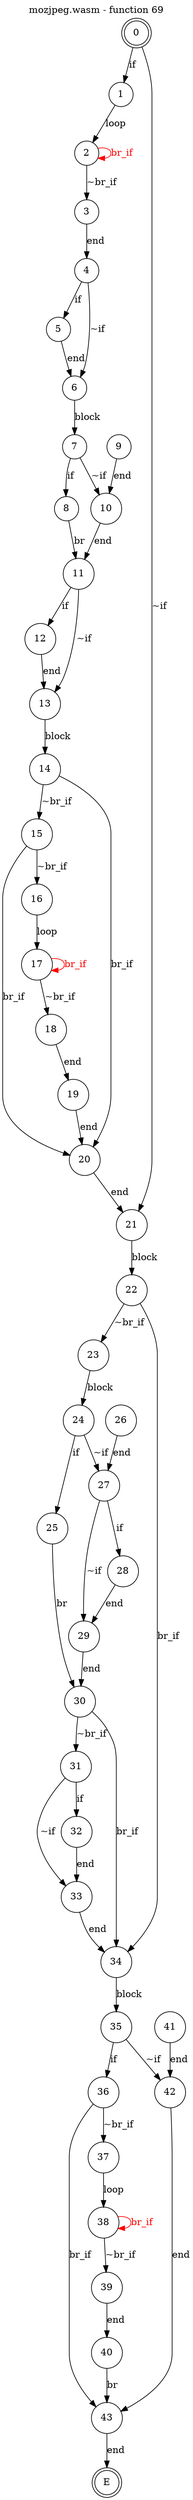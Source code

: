 digraph finite_state_machine {
    label = "mozjpeg.wasm - function 69"
    labelloc =  t
    labelfontsize = 16
    labelfontcolor = black
    labelfontname = "Helvetica"
    node [shape = doublecircle]; 0 E ;
    node [shape = circle];
    0 -> 1[label="if"];
    0 -> 21[label="~if"];
    1 -> 2[label="loop"];
    2 -> 3[label="~br_if"];
    2 -> 2[color="red" fontcolor="red" label="br_if"];
    3 -> 4[label="end"];
    4 -> 5[label="if"];
    4 -> 6[label="~if"];
    5 -> 6[label="end"];
    6 -> 7[label="block"];
    7 -> 8[label="if"];
    7 -> 10[label="~if"];
    8 -> 11[label="br"];
    9 -> 10[label="end"];
    10 -> 11[label="end"];
    11 -> 12[label="if"];
    11 -> 13[label="~if"];
    12 -> 13[label="end"];
    13 -> 14[label="block"];
    14 -> 15[label="~br_if"];
    14 -> 20[label="br_if"];
    15 -> 16[label="~br_if"];
    15 -> 20[label="br_if"];
    16 -> 17[label="loop"];
    17 -> 18[label="~br_if"];
    17 -> 17[color="red" fontcolor="red" label="br_if"];
    18 -> 19[label="end"];
    19 -> 20[label="end"];
    20 -> 21[label="end"];
    21 -> 22[label="block"];
    22 -> 23[label="~br_if"];
    22 -> 34[label="br_if"];
    23 -> 24[label="block"];
    24 -> 25[label="if"];
    24 -> 27[label="~if"];
    25 -> 30[label="br"];
    26 -> 27[label="end"];
    27 -> 28[label="if"];
    27 -> 29[label="~if"];
    28 -> 29[label="end"];
    29 -> 30[label="end"];
    30 -> 31[label="~br_if"];
    30 -> 34[label="br_if"];
    31 -> 32[label="if"];
    31 -> 33[label="~if"];
    32 -> 33[label="end"];
    33 -> 34[label="end"];
    34 -> 35[label="block"];
    35 -> 36[label="if"];
    35 -> 42[label="~if"];
    36 -> 37[label="~br_if"];
    36 -> 43[label="br_if"];
    37 -> 38[label="loop"];
    38 -> 39[label="~br_if"];
    38 -> 38[color="red" fontcolor="red" label="br_if"];
    39 -> 40[label="end"];
    40 -> 43[label="br"];
    41 -> 42[label="end"];
    42 -> 43[label="end"];
    43 -> E[label="end"];
}
